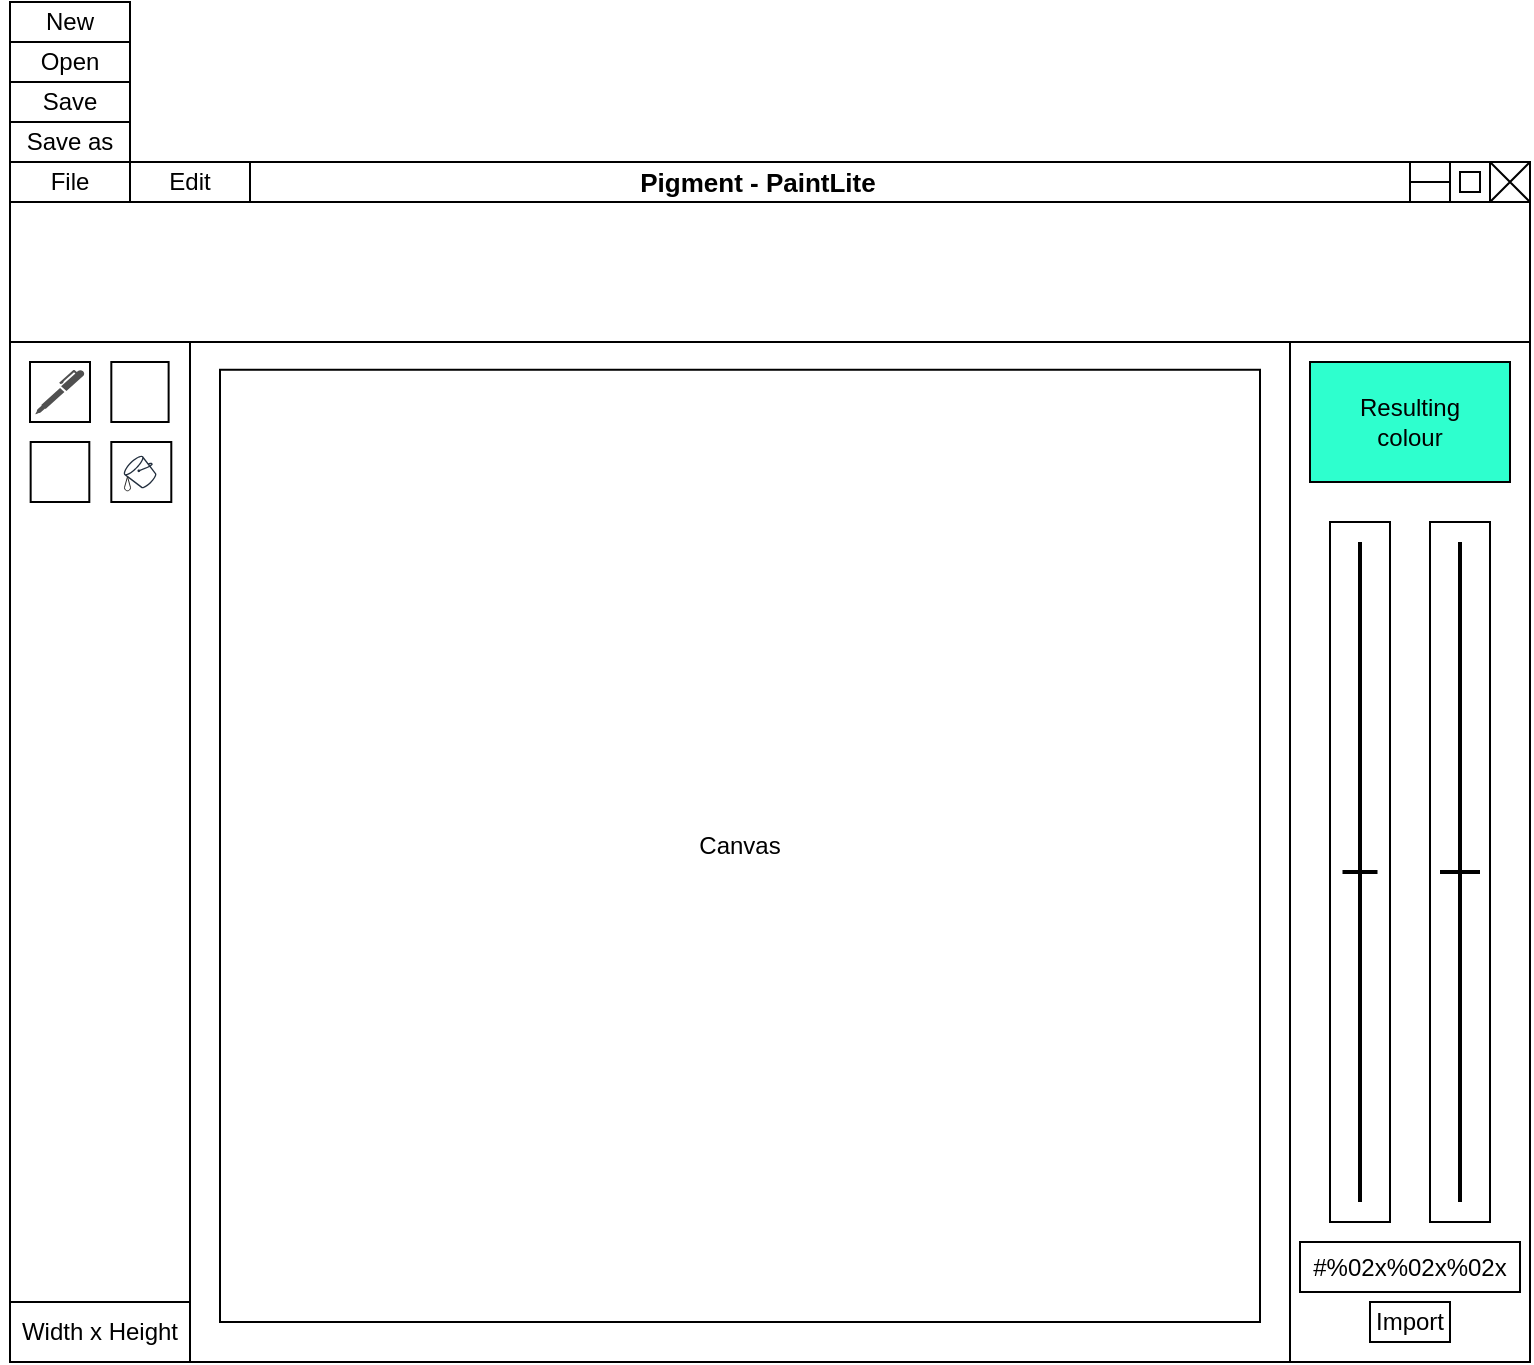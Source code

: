 <mxfile version="24.7.16">
  <diagram name="Page-1" id="nFTgC22LPJVEwZwPT_4b">
    <mxGraphModel dx="1584" dy="877" grid="1" gridSize="10" guides="1" tooltips="1" connect="1" arrows="1" fold="1" page="1" pageScale="1" pageWidth="827" pageHeight="1169" math="0" shadow="0">
      <root>
        <mxCell id="0" />
        <mxCell id="1" parent="0" />
        <mxCell id="zPxOFNK9UEFsvBm9alW0-1" value="" style="rounded=0;whiteSpace=wrap;html=1;" vertex="1" parent="1">
          <mxGeometry x="40" y="120" width="760" height="600" as="geometry" />
        </mxCell>
        <mxCell id="zPxOFNK9UEFsvBm9alW0-4" value="" style="rounded=0;whiteSpace=wrap;html=1;" vertex="1" parent="1">
          <mxGeometry x="40" y="120" width="760" height="20" as="geometry" />
        </mxCell>
        <mxCell id="zPxOFNK9UEFsvBm9alW0-5" value="" style="rounded=0;whiteSpace=wrap;html=1;" vertex="1" parent="1">
          <mxGeometry x="760" y="120" width="20" height="20" as="geometry" />
        </mxCell>
        <mxCell id="zPxOFNK9UEFsvBm9alW0-6" value="" style="rounded=0;whiteSpace=wrap;html=1;" vertex="1" parent="1">
          <mxGeometry x="740" y="120" width="20" height="20" as="geometry" />
        </mxCell>
        <mxCell id="zPxOFNK9UEFsvBm9alW0-8" value="" style="shape=mxgraph.sysml.x;" vertex="1" parent="1">
          <mxGeometry x="780" y="120" width="20" height="20" as="geometry" />
        </mxCell>
        <mxCell id="zPxOFNK9UEFsvBm9alW0-9" value="" style="rounded=0;whiteSpace=wrap;html=1;" vertex="1" parent="1">
          <mxGeometry x="765" y="125" width="10" height="10" as="geometry" />
        </mxCell>
        <mxCell id="zPxOFNK9UEFsvBm9alW0-10" value="" style="endArrow=none;html=1;rounded=0;entryX=1;entryY=0.5;entryDx=0;entryDy=0;exitX=0;exitY=0.5;exitDx=0;exitDy=0;" edge="1" parent="1" source="zPxOFNK9UEFsvBm9alW0-6" target="zPxOFNK9UEFsvBm9alW0-6">
          <mxGeometry width="50" height="50" relative="1" as="geometry">
            <mxPoint x="740" y="135" as="sourcePoint" />
            <mxPoint x="790" y="85" as="targetPoint" />
          </mxGeometry>
        </mxCell>
        <mxCell id="zPxOFNK9UEFsvBm9alW0-11" value="&lt;font style=&quot;font-size: 13px;&quot;&gt;&lt;b&gt;Pigment - PaintLite&lt;/b&gt;&lt;/font&gt;" style="text;html=1;align=center;verticalAlign=middle;whiteSpace=wrap;rounded=0;" vertex="1" parent="1">
          <mxGeometry x="339" y="120" width="150" height="20" as="geometry" />
        </mxCell>
        <mxCell id="zPxOFNK9UEFsvBm9alW0-16" style="edgeStyle=orthogonalEdgeStyle;rounded=0;orthogonalLoop=1;jettySize=auto;html=1;exitX=1;exitY=0.5;exitDx=0;exitDy=0;entryX=1;entryY=0.5;entryDx=0;entryDy=0;" edge="1" parent="1" source="zPxOFNK9UEFsvBm9alW0-12" target="zPxOFNK9UEFsvBm9alW0-14">
          <mxGeometry relative="1" as="geometry" />
        </mxCell>
        <mxCell id="zPxOFNK9UEFsvBm9alW0-12" value="" style="rounded=0;whiteSpace=wrap;html=1;" vertex="1" parent="1">
          <mxGeometry x="40" y="120" width="60" height="20" as="geometry" />
        </mxCell>
        <mxCell id="zPxOFNK9UEFsvBm9alW0-13" value="" style="rounded=0;whiteSpace=wrap;html=1;" vertex="1" parent="1">
          <mxGeometry x="100" y="120" width="60" height="20" as="geometry" />
        </mxCell>
        <mxCell id="zPxOFNK9UEFsvBm9alW0-14" value="File" style="text;html=1;align=center;verticalAlign=middle;whiteSpace=wrap;rounded=0;" vertex="1" parent="1">
          <mxGeometry x="40" y="120" width="60" height="20" as="geometry" />
        </mxCell>
        <mxCell id="zPxOFNK9UEFsvBm9alW0-15" value="Edit" style="text;html=1;align=center;verticalAlign=middle;whiteSpace=wrap;rounded=0;" vertex="1" parent="1">
          <mxGeometry x="100" y="120" width="60" height="20" as="geometry" />
        </mxCell>
        <mxCell id="zPxOFNK9UEFsvBm9alW0-17" value="" style="rounded=0;whiteSpace=wrap;html=1;" vertex="1" parent="1">
          <mxGeometry x="40" y="140" width="760" height="70" as="geometry" />
        </mxCell>
        <mxCell id="zPxOFNK9UEFsvBm9alW0-18" value="" style="rounded=0;whiteSpace=wrap;html=1;" vertex="1" parent="1">
          <mxGeometry x="680" y="210" width="120" height="510" as="geometry" />
        </mxCell>
        <mxCell id="zPxOFNK9UEFsvBm9alW0-20" value="" style="rounded=0;whiteSpace=wrap;html=1;" vertex="1" parent="1">
          <mxGeometry x="130" y="210" width="550" height="510" as="geometry" />
        </mxCell>
        <mxCell id="zPxOFNK9UEFsvBm9alW0-21" value="" style="rounded=0;whiteSpace=wrap;html=1;" vertex="1" parent="1">
          <mxGeometry x="700" y="300" width="30" height="350" as="geometry" />
        </mxCell>
        <mxCell id="zPxOFNK9UEFsvBm9alW0-22" value="" style="rounded=0;whiteSpace=wrap;html=1;" vertex="1" parent="1">
          <mxGeometry x="750" y="300" width="30" height="350" as="geometry" />
        </mxCell>
        <mxCell id="zPxOFNK9UEFsvBm9alW0-24" value="" style="line;strokeWidth=2;direction=south;html=1;" vertex="1" parent="1">
          <mxGeometry x="710" y="310" width="10" height="330" as="geometry" />
        </mxCell>
        <mxCell id="zPxOFNK9UEFsvBm9alW0-25" value="" style="line;strokeWidth=2;direction=south;html=1;" vertex="1" parent="1">
          <mxGeometry x="760" y="310" width="10" height="330" as="geometry" />
        </mxCell>
        <mxCell id="zPxOFNK9UEFsvBm9alW0-26" value="" style="line;strokeWidth=2;html=1;" vertex="1" parent="1">
          <mxGeometry x="706.25" y="470" width="17.5" height="10" as="geometry" />
        </mxCell>
        <mxCell id="zPxOFNK9UEFsvBm9alW0-27" value="" style="line;strokeWidth=2;html=1;" vertex="1" parent="1">
          <mxGeometry x="755" y="470" width="20" height="10" as="geometry" />
        </mxCell>
        <mxCell id="zPxOFNK9UEFsvBm9alW0-28" value="" style="rounded=0;whiteSpace=wrap;html=1;fillColor=#2EFFCE;" vertex="1" parent="1">
          <mxGeometry x="690" y="220" width="100" height="60" as="geometry" />
        </mxCell>
        <mxCell id="zPxOFNK9UEFsvBm9alW0-31" value="" style="rounded=0;whiteSpace=wrap;html=1;" vertex="1" parent="1">
          <mxGeometry x="685" y="660" width="110" height="25" as="geometry" />
        </mxCell>
        <mxCell id="zPxOFNK9UEFsvBm9alW0-30" value="#%02x%02x%02x" style="text;html=1;align=center;verticalAlign=middle;whiteSpace=wrap;rounded=0;" vertex="1" parent="1">
          <mxGeometry x="685" y="660" width="110" height="25" as="geometry" />
        </mxCell>
        <mxCell id="zPxOFNK9UEFsvBm9alW0-32" value="" style="rounded=0;whiteSpace=wrap;html=1;" vertex="1" parent="1">
          <mxGeometry x="720" y="690" width="40" height="20" as="geometry" />
        </mxCell>
        <mxCell id="zPxOFNK9UEFsvBm9alW0-35" value="" style="rounded=0;whiteSpace=wrap;html=1;" vertex="1" parent="1">
          <mxGeometry x="40" y="40" width="60" height="80" as="geometry" />
        </mxCell>
        <mxCell id="zPxOFNK9UEFsvBm9alW0-38" value="" style="rounded=0;whiteSpace=wrap;html=1;" vertex="1" parent="1">
          <mxGeometry x="40" y="60" width="60" height="20" as="geometry" />
        </mxCell>
        <mxCell id="zPxOFNK9UEFsvBm9alW0-39" value="" style="rounded=0;whiteSpace=wrap;html=1;" vertex="1" parent="1">
          <mxGeometry x="40" y="100" width="60" height="20" as="geometry" />
        </mxCell>
        <mxCell id="zPxOFNK9UEFsvBm9alW0-41" value="New" style="text;html=1;align=center;verticalAlign=middle;whiteSpace=wrap;rounded=0;" vertex="1" parent="1">
          <mxGeometry x="40" y="40" width="60" height="20" as="geometry" />
        </mxCell>
        <mxCell id="zPxOFNK9UEFsvBm9alW0-42" value="Open" style="text;html=1;align=center;verticalAlign=middle;whiteSpace=wrap;rounded=0;" vertex="1" parent="1">
          <mxGeometry x="40" y="60" width="60" height="20" as="geometry" />
        </mxCell>
        <mxCell id="zPxOFNK9UEFsvBm9alW0-43" value="Save" style="text;html=1;align=center;verticalAlign=middle;whiteSpace=wrap;rounded=0;" vertex="1" parent="1">
          <mxGeometry x="40" y="80" width="60" height="20" as="geometry" />
        </mxCell>
        <mxCell id="zPxOFNK9UEFsvBm9alW0-44" value="Save as" style="text;html=1;align=center;verticalAlign=middle;whiteSpace=wrap;rounded=0;" vertex="1" parent="1">
          <mxGeometry x="40" y="100" width="60" height="20" as="geometry" />
        </mxCell>
        <mxCell id="zPxOFNK9UEFsvBm9alW0-45" value="Resulting colour" style="text;html=1;align=center;verticalAlign=middle;whiteSpace=wrap;rounded=0;" vertex="1" parent="1">
          <mxGeometry x="710" y="235" width="60" height="30" as="geometry" />
        </mxCell>
        <mxCell id="zPxOFNK9UEFsvBm9alW0-48" value="" style="rounded=0;whiteSpace=wrap;html=1;" vertex="1" parent="1">
          <mxGeometry x="90.66" y="260" width="29.99" height="30" as="geometry" />
        </mxCell>
        <mxCell id="zPxOFNK9UEFsvBm9alW0-47" value="" style="sketch=0;outlineConnect=0;fontColor=#232F3E;gradientColor=none;strokeColor=#232F3E;fillColor=#ffffff;dashed=0;verticalLabelPosition=bottom;verticalAlign=top;align=center;html=1;fontSize=12;fontStyle=0;aspect=fixed;shape=mxgraph.aws4.resourceIcon;resIcon=mxgraph.aws4.bucket;rotation=-45;" vertex="1" parent="1">
          <mxGeometry x="96.51" y="265.87" width="18.27" height="18.27" as="geometry" />
        </mxCell>
        <mxCell id="zPxOFNK9UEFsvBm9alW0-49" value="" style="verticalLabelPosition=bottom;verticalAlign=top;html=1;shape=mxgraph.basic.drop;strokeWidth=0.5;strokeColor=#2B2B2B;" vertex="1" parent="1">
          <mxGeometry x="97" y="277.14" width="3" height="7" as="geometry" />
        </mxCell>
        <mxCell id="zPxOFNK9UEFsvBm9alW0-50" value="Import" style="text;html=1;align=center;verticalAlign=middle;whiteSpace=wrap;rounded=0;" vertex="1" parent="1">
          <mxGeometry x="720" y="690" width="40" height="20" as="geometry" />
        </mxCell>
        <mxCell id="zPxOFNK9UEFsvBm9alW0-51" value="" style="rounded=0;whiteSpace=wrap;html=1;" vertex="1" parent="1">
          <mxGeometry x="50" y="220" width="30" height="30" as="geometry" />
        </mxCell>
        <mxCell id="zPxOFNK9UEFsvBm9alW0-52" value="" style="sketch=0;pointerEvents=1;shadow=0;dashed=0;html=1;strokeColor=none;fillColor=#505050;labelPosition=center;verticalLabelPosition=bottom;verticalAlign=top;outlineConnect=0;align=center;shape=mxgraph.office.concepts.writing_pen;" vertex="1" parent="1">
          <mxGeometry x="52.67" y="223.88" width="24.66" height="22.25" as="geometry" />
        </mxCell>
        <mxCell id="zPxOFNK9UEFsvBm9alW0-54" value="" style="rounded=0;whiteSpace=wrap;html=1;" vertex="1" parent="1">
          <mxGeometry x="90.66" y="220" width="28.65" height="30" as="geometry" />
        </mxCell>
        <mxCell id="zPxOFNK9UEFsvBm9alW0-53" value="" style="shape=image;verticalLabelPosition=bottom;labelBackgroundColor=default;verticalAlign=top;aspect=fixed;imageAspect=0;image=https://static.vecteezy.com/system/resources/previews/024/202/840/original/image-of-an-eraser-for-erasing-a-pencil-black-outline-doodle-logo-school-supplies-for-drawing-vector.jpg;clipPath=inset(16% 13.33% 12% 18%);rotation=-90;" vertex="1" parent="1">
          <mxGeometry x="93.76" y="223.23" width="22.45" height="23.54" as="geometry" />
        </mxCell>
        <mxCell id="zPxOFNK9UEFsvBm9alW0-60" value="" style="rounded=0;whiteSpace=wrap;html=1;" vertex="1" parent="1">
          <mxGeometry x="50.33" y="260" width="29.33" height="30" as="geometry" />
        </mxCell>
        <mxCell id="zPxOFNK9UEFsvBm9alW0-59" value="" style="shape=image;verticalLabelPosition=bottom;labelBackgroundColor=default;verticalAlign=top;aspect=fixed;imageAspect=0;image=https://static.vecteezy.com/system/resources/previews/005/192/063/original/dropper-linear-icon-pipette-thin-line-illustration-nasal-or-eye-drops-contour-symbol-isolated-outline-drawing-vector.jpg;clipPath=inset(10.67% 17% 11% 14.67%);" vertex="1" parent="1">
          <mxGeometry x="53.75" y="262.5" width="21.81" height="25" as="geometry" />
        </mxCell>
        <mxCell id="zPxOFNK9UEFsvBm9alW0-62" value="Canvas" style="rounded=0;whiteSpace=wrap;html=1;" vertex="1" parent="1">
          <mxGeometry x="145" y="223.88" width="520" height="476.12" as="geometry" />
        </mxCell>
        <mxCell id="zPxOFNK9UEFsvBm9alW0-64" value="" style="rounded=0;whiteSpace=wrap;html=1;" vertex="1" parent="1">
          <mxGeometry x="40" y="690" width="90" height="30" as="geometry" />
        </mxCell>
        <mxCell id="zPxOFNK9UEFsvBm9alW0-63" value="Width x Height" style="text;html=1;align=center;verticalAlign=middle;whiteSpace=wrap;rounded=0;" vertex="1" parent="1">
          <mxGeometry x="35.17" y="690" width="99.67" height="30" as="geometry" />
        </mxCell>
      </root>
    </mxGraphModel>
  </diagram>
</mxfile>
